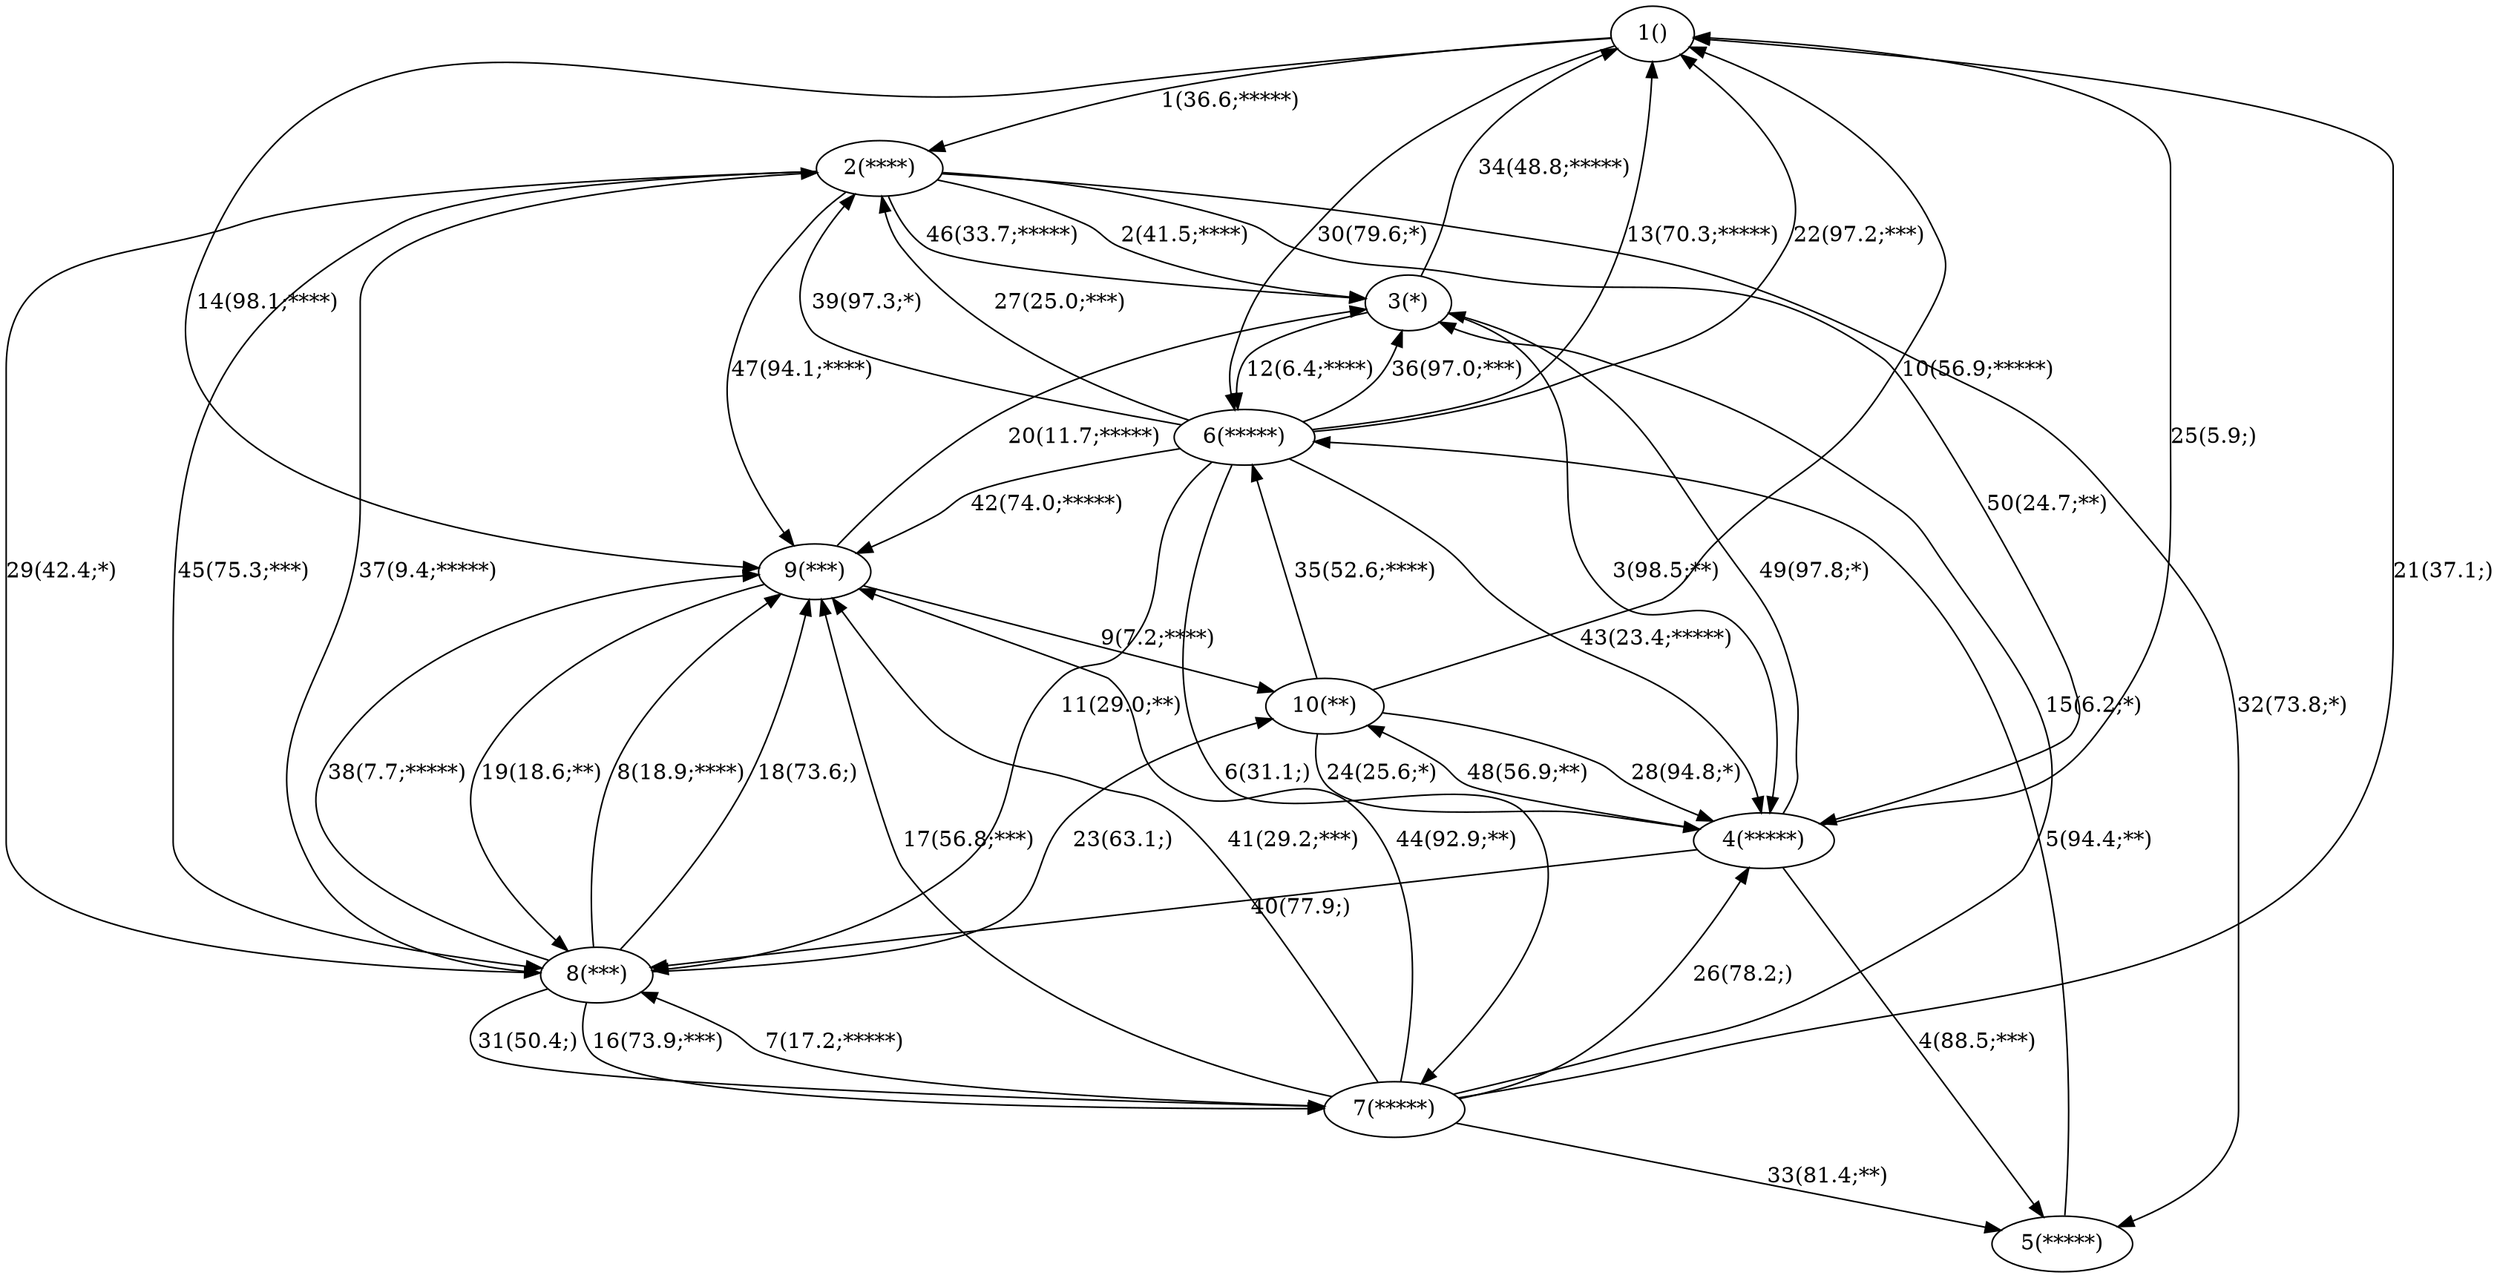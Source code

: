 digraph {
1 [label="1()"]
2 [label="2(****)"]
3 [label="3(*)"]
4 [label="4(*****)"]
5 [label="5(*****)"]
6 [label="6(*****)"]
7 [label="7(*****)"]
8 [label="8(***)"]
9 [label="9(***)"]
10 [label="10(**)"]
1->2 [label="1(36.6;*****)"]
2->3 [label="2(41.5;****)"]
3->4 [label="3(98.5;**)"]
4->5 [label="4(88.5;***)"]
5->6 [label="5(94.4;**)"]
6->7 [label="6(31.1;)"]
7->8 [label="7(17.2;*****)"]
8->9 [label="8(18.9;****)"]
9->10 [label="9(7.2;****)"]
10->1 [label="10(56.9;*****)"]
6->8 [label="11(29.0;**)"]
3->6 [label="12(6.4;****)"]
6->1 [label="13(70.3;*****)"]
1->9 [label="14(98.1;****)"]
7->3 [label="15(6.2;*)"]
8->7 [label="16(73.9;***)"]
7->9 [label="17(56.8;***)"]
8->9 [label="18(73.6;)"]
9->8 [label="19(18.6;**)"]
9->3 [label="20(11.7;*****)"]
7->1 [label="21(37.1;)"]
6->1 [label="22(97.2;***)"]
8->10 [label="23(63.1;)"]
10->4 [label="24(25.6;*)"]
4->1 [label="25(5.9;)"]
7->4 [label="26(78.2;)"]
6->2 [label="27(25.0;***)"]
10->4 [label="28(94.8;*)"]
2->8 [label="29(42.4;*)"]
1->6 [label="30(79.6;*)"]
8->7 [label="31(50.4;)"]
2->5 [label="32(73.8;*)"]
7->5 [label="33(81.4;**)"]
3->1 [label="34(48.8;*****)"]
10->6 [label="35(52.6;****)"]
6->3 [label="36(97.0;***)"]
8->2 [label="37(9.4;*****)"]
8->9 [label="38(7.7;*****)"]
6->2 [label="39(97.3;*)"]
4->8 [label="40(77.9;)"]
7->9 [label="41(29.2;***)"]
6->9 [label="42(74.0;*****)"]
6->4 [label="43(23.4;*****)"]
7->9 [label="44(92.9;**)"]
2->8 [label="45(75.3;***)"]
2->3 [label="46(33.7;*****)"]
2->9 [label="47(94.1;****)"]
4->10 [label="48(56.9;**)"]
4->3 [label="49(97.8;*)"]
2->4 [label="50(24.7;**)"]
}

